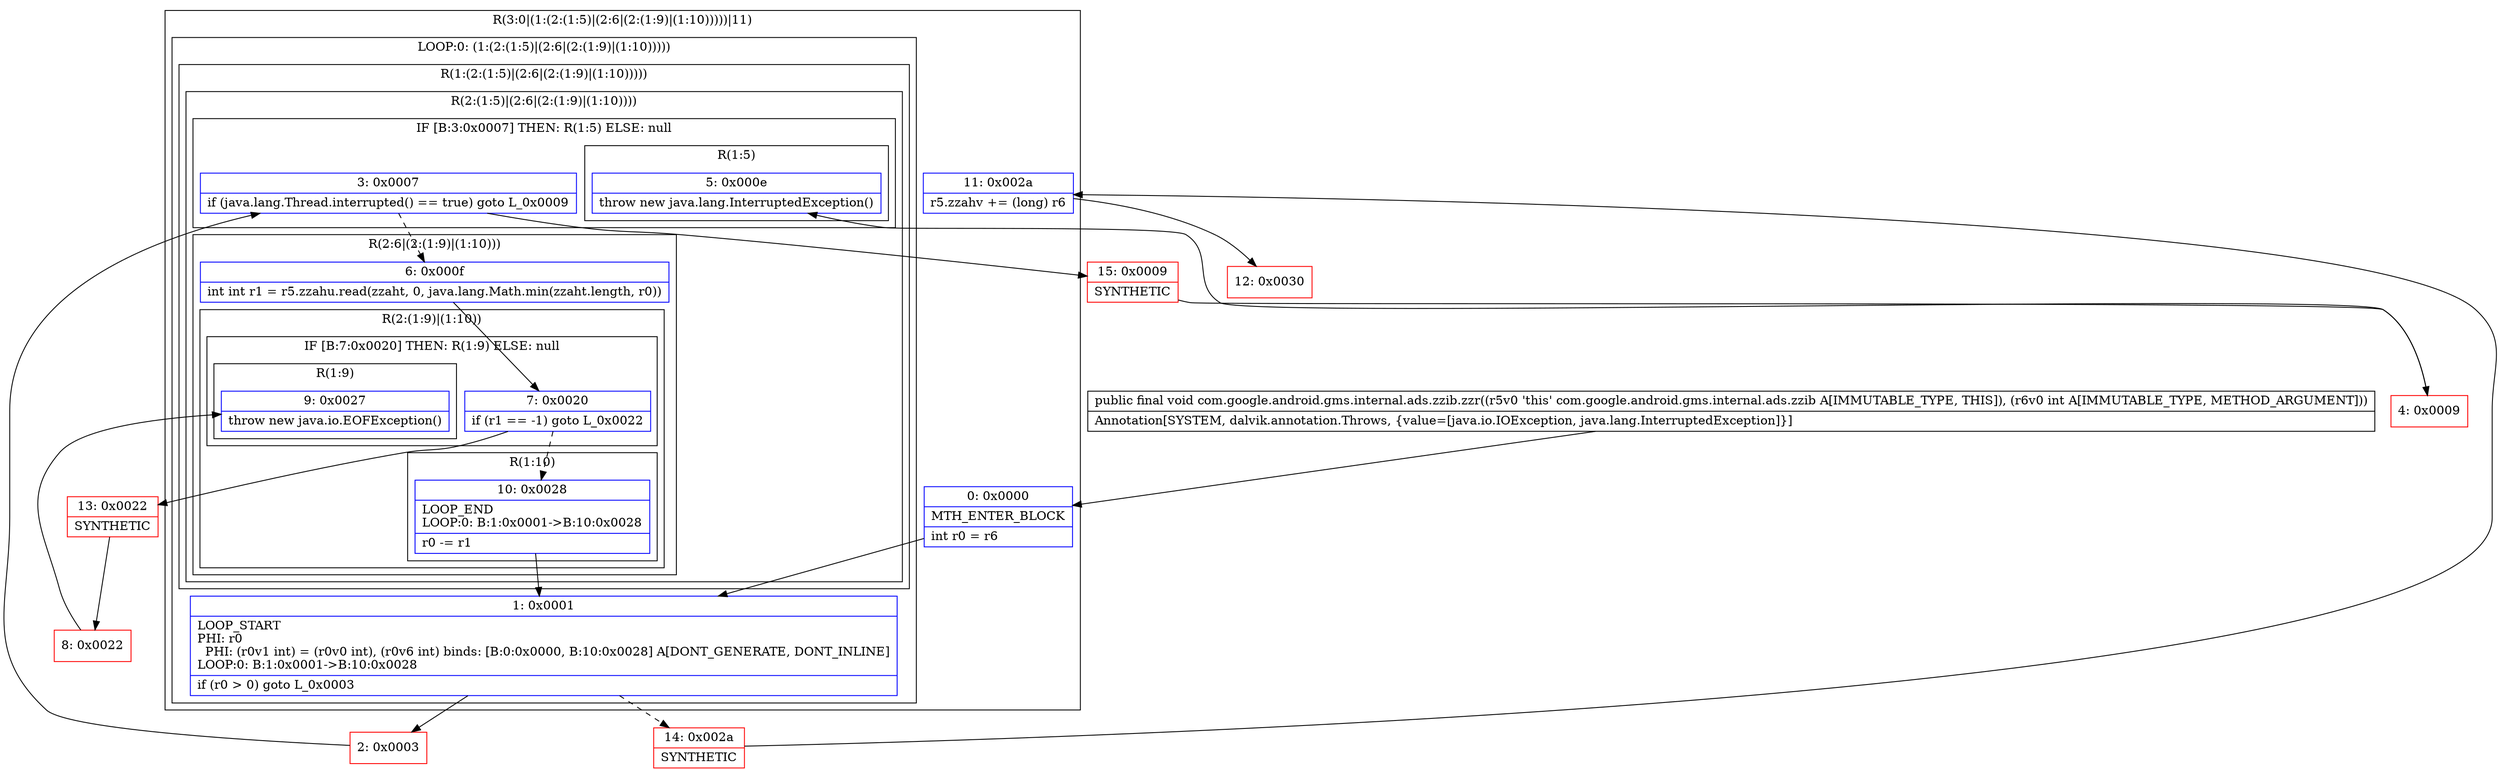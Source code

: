 digraph "CFG forcom.google.android.gms.internal.ads.zzib.zzr(I)V" {
subgraph cluster_Region_1895289303 {
label = "R(3:0|(1:(2:(1:5)|(2:6|(2:(1:9)|(1:10)))))|11)";
node [shape=record,color=blue];
Node_0 [shape=record,label="{0\:\ 0x0000|MTH_ENTER_BLOCK\l|int r0 = r6\l}"];
subgraph cluster_LoopRegion_505265419 {
label = "LOOP:0: (1:(2:(1:5)|(2:6|(2:(1:9)|(1:10)))))";
node [shape=record,color=blue];
Node_1 [shape=record,label="{1\:\ 0x0001|LOOP_START\lPHI: r0 \l  PHI: (r0v1 int) = (r0v0 int), (r0v6 int) binds: [B:0:0x0000, B:10:0x0028] A[DONT_GENERATE, DONT_INLINE]\lLOOP:0: B:1:0x0001\-\>B:10:0x0028\l|if (r0 \> 0) goto L_0x0003\l}"];
subgraph cluster_Region_2061864028 {
label = "R(1:(2:(1:5)|(2:6|(2:(1:9)|(1:10)))))";
node [shape=record,color=blue];
subgraph cluster_Region_1588074804 {
label = "R(2:(1:5)|(2:6|(2:(1:9)|(1:10))))";
node [shape=record,color=blue];
subgraph cluster_IfRegion_444251506 {
label = "IF [B:3:0x0007] THEN: R(1:5) ELSE: null";
node [shape=record,color=blue];
Node_3 [shape=record,label="{3\:\ 0x0007|if (java.lang.Thread.interrupted() == true) goto L_0x0009\l}"];
subgraph cluster_Region_2101379391 {
label = "R(1:5)";
node [shape=record,color=blue];
Node_5 [shape=record,label="{5\:\ 0x000e|throw new java.lang.InterruptedException()\l}"];
}
}
subgraph cluster_Region_1058327721 {
label = "R(2:6|(2:(1:9)|(1:10)))";
node [shape=record,color=blue];
Node_6 [shape=record,label="{6\:\ 0x000f|int int r1 = r5.zzahu.read(zzaht, 0, java.lang.Math.min(zzaht.length, r0))\l}"];
subgraph cluster_Region_730949031 {
label = "R(2:(1:9)|(1:10))";
node [shape=record,color=blue];
subgraph cluster_IfRegion_1906564085 {
label = "IF [B:7:0x0020] THEN: R(1:9) ELSE: null";
node [shape=record,color=blue];
Node_7 [shape=record,label="{7\:\ 0x0020|if (r1 == \-1) goto L_0x0022\l}"];
subgraph cluster_Region_896448600 {
label = "R(1:9)";
node [shape=record,color=blue];
Node_9 [shape=record,label="{9\:\ 0x0027|throw new java.io.EOFException()\l}"];
}
}
subgraph cluster_Region_15474026 {
label = "R(1:10)";
node [shape=record,color=blue];
Node_10 [shape=record,label="{10\:\ 0x0028|LOOP_END\lLOOP:0: B:1:0x0001\-\>B:10:0x0028\l|r0 \-= r1\l}"];
}
}
}
}
}
}
Node_11 [shape=record,label="{11\:\ 0x002a|r5.zzahv += (long) r6\l}"];
}
Node_2 [shape=record,color=red,label="{2\:\ 0x0003}"];
Node_4 [shape=record,color=red,label="{4\:\ 0x0009}"];
Node_8 [shape=record,color=red,label="{8\:\ 0x0022}"];
Node_12 [shape=record,color=red,label="{12\:\ 0x0030}"];
Node_13 [shape=record,color=red,label="{13\:\ 0x0022|SYNTHETIC\l}"];
Node_14 [shape=record,color=red,label="{14\:\ 0x002a|SYNTHETIC\l}"];
Node_15 [shape=record,color=red,label="{15\:\ 0x0009|SYNTHETIC\l}"];
MethodNode[shape=record,label="{public final void com.google.android.gms.internal.ads.zzib.zzr((r5v0 'this' com.google.android.gms.internal.ads.zzib A[IMMUTABLE_TYPE, THIS]), (r6v0 int A[IMMUTABLE_TYPE, METHOD_ARGUMENT]))  | Annotation[SYSTEM, dalvik.annotation.Throws, \{value=[java.io.IOException, java.lang.InterruptedException]\}]\l}"];
MethodNode -> Node_0;
Node_0 -> Node_1;
Node_1 -> Node_2;
Node_1 -> Node_14[style=dashed];
Node_3 -> Node_6[style=dashed];
Node_3 -> Node_15;
Node_6 -> Node_7;
Node_7 -> Node_10[style=dashed];
Node_7 -> Node_13;
Node_10 -> Node_1;
Node_11 -> Node_12;
Node_2 -> Node_3;
Node_4 -> Node_5;
Node_8 -> Node_9;
Node_13 -> Node_8;
Node_14 -> Node_11;
Node_15 -> Node_4;
}

